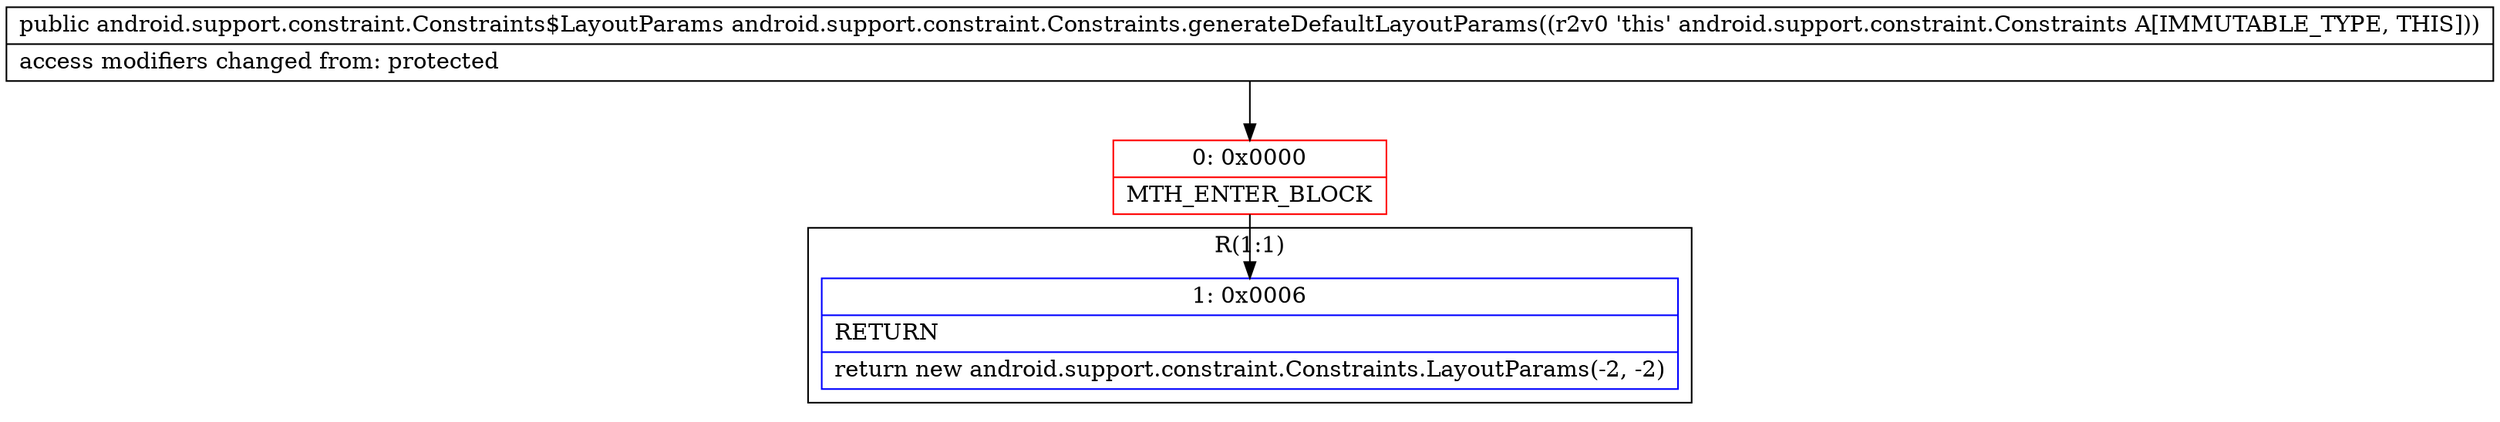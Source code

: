digraph "CFG forandroid.support.constraint.Constraints.generateDefaultLayoutParams()Landroid\/support\/constraint\/Constraints$LayoutParams;" {
subgraph cluster_Region_1709931932 {
label = "R(1:1)";
node [shape=record,color=blue];
Node_1 [shape=record,label="{1\:\ 0x0006|RETURN\l|return new android.support.constraint.Constraints.LayoutParams(\-2, \-2)\l}"];
}
Node_0 [shape=record,color=red,label="{0\:\ 0x0000|MTH_ENTER_BLOCK\l}"];
MethodNode[shape=record,label="{public android.support.constraint.Constraints$LayoutParams android.support.constraint.Constraints.generateDefaultLayoutParams((r2v0 'this' android.support.constraint.Constraints A[IMMUTABLE_TYPE, THIS]))  | access modifiers changed from: protected\l}"];
MethodNode -> Node_0;
Node_0 -> Node_1;
}


